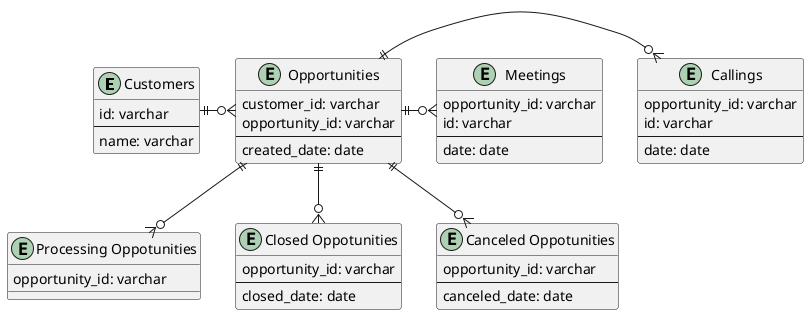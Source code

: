 ・課題1
  ・同じ顧客から再度商談があった場合、新規顧客レコードが作成される

・課題2
@startuml

/'
  顧客
'/
entity "Customers" as customers {
    id: varchar
    --
    name: varchar
}

/'
  商談
'/
entity "Opportunities" as opportunities {
    customer_id: varchar
    opportunity_id: varchar
    --
    created_date: date
}

/'
  商談中
'/
entity "Processing Oppotunities" as processing_opportunities {
    opportunity_id: varchar
}

/'
  成立した商談
'/
entity "Closed Oppotunities" as closed_opportunities {
    opportunity_id: varchar
    --
    closed_date: date
}

/'
  キャンセルされた商談
'/
entity "Canceled Oppotunities" as canceled_opportunites {
    opportunity_id: varchar
    --
    canceled_date: date
}

/'
  電話
'/
entity "Callings" as callings {
    opportunity_id: varchar
    id: varchar
    --
    date: date
}

/'
  面談
'/
entity "Meetings" as meetings {
    opportunity_id: varchar
    id: varchar
    --
    date: date
}

customers ||-ri--o{ opportunities
opportunities ||-do-o{ processing_opportunities
opportunities ||-do-o{ closed_opportunities
opportunities ||-do-o{ canceled_opportunites
opportunities ||-ri-o{ callings
opportunities ||-ri-o{ meetings

@enduml

・課題3
  ・ECサイトで注文テーブルを使い
    代金の支払い済みフラグ, 支払日
    商品の発送済みフラグ、発送日
    を管理する

参考
失敗から学ぶRDBの正しい歩き方
第15章 簡単過ぎる不整合

